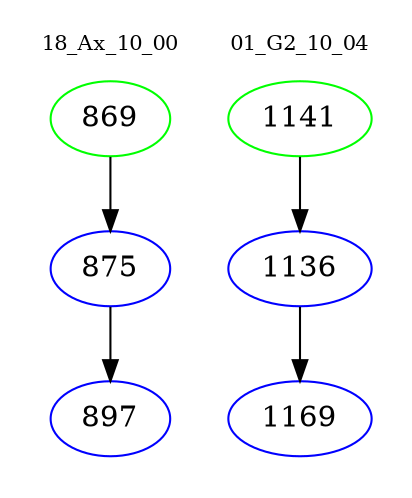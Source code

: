 digraph{
subgraph cluster_0 {
color = white
label = "18_Ax_10_00";
fontsize=10;
T0_869 [label="869", color="green"]
T0_869 -> T0_875 [color="black"]
T0_875 [label="875", color="blue"]
T0_875 -> T0_897 [color="black"]
T0_897 [label="897", color="blue"]
}
subgraph cluster_1 {
color = white
label = "01_G2_10_04";
fontsize=10;
T1_1141 [label="1141", color="green"]
T1_1141 -> T1_1136 [color="black"]
T1_1136 [label="1136", color="blue"]
T1_1136 -> T1_1169 [color="black"]
T1_1169 [label="1169", color="blue"]
}
}
